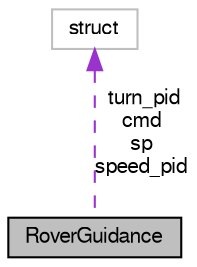 digraph "RoverGuidance"
{
  edge [fontname="FreeSans",fontsize="10",labelfontname="FreeSans",labelfontsize="10"];
  node [fontname="FreeSans",fontsize="10",shape=record];
  Node1 [label="RoverGuidance",height=0.2,width=0.4,color="black", fillcolor="grey75", style="filled", fontcolor="black"];
  Node2 -> Node1 [dir="back",color="darkorchid3",fontsize="10",style="dashed",label=" turn_pid\ncmd\nsp\nspeed_pid" ,fontname="FreeSans"];
  Node2 [label="struct",height=0.2,width=0.4,color="grey75", fillcolor="white", style="filled"];
}

